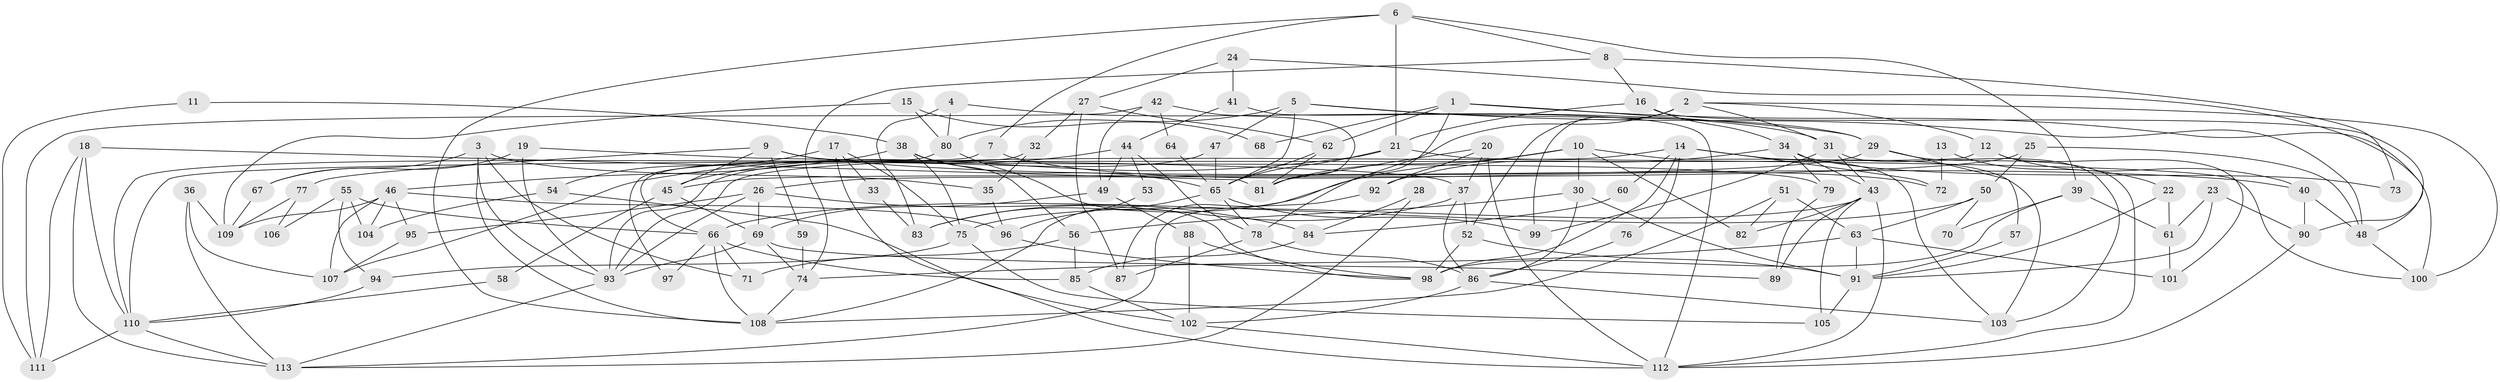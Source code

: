 // coarse degree distribution, {5: 0.2608695652173913, 3: 0.15217391304347827, 6: 0.15217391304347827, 4: 0.06521739130434782, 10: 0.021739130434782608, 7: 0.13043478260869565, 2: 0.021739130434782608, 8: 0.08695652173913043, 9: 0.06521739130434782, 11: 0.043478260869565216}
// Generated by graph-tools (version 1.1) at 2025/37/03/04/25 23:37:07]
// undirected, 113 vertices, 226 edges
graph export_dot {
  node [color=gray90,style=filled];
  1;
  2;
  3;
  4;
  5;
  6;
  7;
  8;
  9;
  10;
  11;
  12;
  13;
  14;
  15;
  16;
  17;
  18;
  19;
  20;
  21;
  22;
  23;
  24;
  25;
  26;
  27;
  28;
  29;
  30;
  31;
  32;
  33;
  34;
  35;
  36;
  37;
  38;
  39;
  40;
  41;
  42;
  43;
  44;
  45;
  46;
  47;
  48;
  49;
  50;
  51;
  52;
  53;
  54;
  55;
  56;
  57;
  58;
  59;
  60;
  61;
  62;
  63;
  64;
  65;
  66;
  67;
  68;
  69;
  70;
  71;
  72;
  73;
  74;
  75;
  76;
  77;
  78;
  79;
  80;
  81;
  82;
  83;
  84;
  85;
  86;
  87;
  88;
  89;
  90;
  91;
  92;
  93;
  94;
  95;
  96;
  97;
  98;
  99;
  100;
  101;
  102;
  103;
  104;
  105;
  106;
  107;
  108;
  109;
  110;
  111;
  112;
  113;
  1 -- 100;
  1 -- 62;
  1 -- 29;
  1 -- 68;
  1 -- 78;
  2 -- 87;
  2 -- 31;
  2 -- 12;
  2 -- 52;
  2 -- 99;
  2 -- 100;
  3 -- 108;
  3 -- 93;
  3 -- 35;
  3 -- 67;
  3 -- 71;
  4 -- 31;
  4 -- 80;
  4 -- 83;
  5 -- 48;
  5 -- 65;
  5 -- 29;
  5 -- 47;
  5 -- 80;
  6 -- 21;
  6 -- 108;
  6 -- 7;
  6 -- 8;
  6 -- 39;
  7 -- 110;
  7 -- 72;
  8 -- 16;
  8 -- 73;
  8 -- 74;
  9 -- 45;
  9 -- 40;
  9 -- 59;
  9 -- 77;
  9 -- 79;
  10 -- 82;
  10 -- 81;
  10 -- 30;
  10 -- 83;
  10 -- 103;
  11 -- 111;
  11 -- 38;
  12 -- 110;
  12 -- 40;
  12 -- 101;
  13 -- 22;
  13 -- 72;
  14 -- 93;
  14 -- 103;
  14 -- 60;
  14 -- 72;
  14 -- 76;
  14 -- 98;
  15 -- 80;
  15 -- 109;
  15 -- 68;
  16 -- 48;
  16 -- 21;
  16 -- 34;
  17 -- 75;
  17 -- 112;
  17 -- 33;
  17 -- 54;
  18 -- 113;
  18 -- 111;
  18 -- 81;
  18 -- 110;
  19 -- 37;
  19 -- 93;
  19 -- 67;
  20 -- 112;
  20 -- 37;
  20 -- 81;
  20 -- 92;
  21 -- 65;
  21 -- 107;
  21 -- 100;
  22 -- 91;
  22 -- 61;
  23 -- 61;
  23 -- 91;
  23 -- 90;
  24 -- 90;
  24 -- 41;
  24 -- 27;
  25 -- 48;
  25 -- 26;
  25 -- 50;
  26 -- 69;
  26 -- 93;
  26 -- 84;
  26 -- 95;
  27 -- 62;
  27 -- 32;
  27 -- 87;
  28 -- 113;
  28 -- 84;
  29 -- 45;
  29 -- 57;
  29 -- 112;
  30 -- 56;
  30 -- 86;
  30 -- 91;
  31 -- 43;
  31 -- 99;
  31 -- 103;
  32 -- 66;
  32 -- 35;
  33 -- 83;
  34 -- 43;
  34 -- 73;
  34 -- 79;
  34 -- 92;
  35 -- 96;
  36 -- 107;
  36 -- 113;
  36 -- 109;
  37 -- 83;
  37 -- 86;
  37 -- 52;
  38 -- 46;
  38 -- 56;
  38 -- 65;
  38 -- 75;
  39 -- 98;
  39 -- 61;
  39 -- 70;
  40 -- 90;
  40 -- 48;
  41 -- 44;
  41 -- 112;
  42 -- 49;
  42 -- 81;
  42 -- 64;
  42 -- 111;
  43 -- 112;
  43 -- 75;
  43 -- 82;
  43 -- 89;
  43 -- 105;
  44 -- 45;
  44 -- 78;
  44 -- 49;
  44 -- 53;
  45 -- 69;
  45 -- 58;
  46 -- 96;
  46 -- 109;
  46 -- 95;
  46 -- 104;
  46 -- 107;
  47 -- 65;
  47 -- 93;
  48 -- 100;
  49 -- 88;
  49 -- 69;
  50 -- 63;
  50 -- 66;
  50 -- 70;
  51 -- 63;
  51 -- 108;
  51 -- 82;
  52 -- 91;
  52 -- 98;
  53 -- 96;
  54 -- 104;
  54 -- 102;
  55 -- 66;
  55 -- 94;
  55 -- 104;
  55 -- 106;
  56 -- 71;
  56 -- 85;
  57 -- 91;
  58 -- 110;
  59 -- 74;
  60 -- 84;
  61 -- 101;
  62 -- 65;
  62 -- 81;
  63 -- 91;
  63 -- 74;
  63 -- 101;
  64 -- 65;
  65 -- 78;
  65 -- 99;
  65 -- 108;
  66 -- 108;
  66 -- 71;
  66 -- 85;
  66 -- 97;
  67 -- 109;
  69 -- 89;
  69 -- 74;
  69 -- 93;
  74 -- 108;
  75 -- 105;
  75 -- 94;
  76 -- 86;
  77 -- 109;
  77 -- 106;
  78 -- 86;
  78 -- 87;
  79 -- 89;
  80 -- 98;
  80 -- 97;
  84 -- 85;
  85 -- 102;
  86 -- 103;
  86 -- 102;
  88 -- 102;
  88 -- 98;
  90 -- 112;
  91 -- 105;
  92 -- 113;
  93 -- 113;
  94 -- 110;
  95 -- 107;
  96 -- 98;
  102 -- 112;
  110 -- 113;
  110 -- 111;
}
